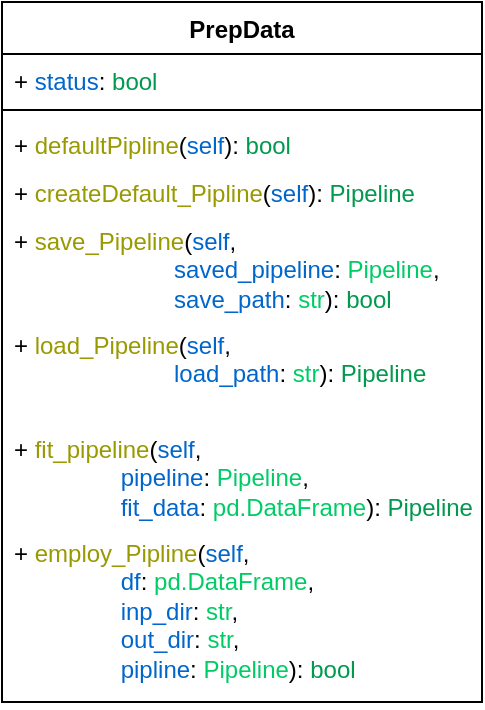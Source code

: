 <mxfile version="24.2.7" type="github" pages="2">
  <diagram name="Классы" id="oeacRI9C3uSAY6F9_cj7">
    <mxGraphModel dx="1149" dy="386" grid="1" gridSize="10" guides="1" tooltips="1" connect="1" arrows="1" fold="1" page="0" pageScale="1" pageWidth="827" pageHeight="1169" math="0" shadow="0">
      <root>
        <mxCell id="0" />
        <mxCell id="1" parent="0" />
        <mxCell id="sTNn3QOUkOK-6qHobLWH-20" value="PrepData" style="swimlane;fontStyle=1;align=center;verticalAlign=top;childLayout=stackLayout;horizontal=1;startSize=26;horizontalStack=0;resizeParent=1;resizeParentMax=0;resizeLast=0;collapsible=1;marginBottom=0;whiteSpace=wrap;html=1;" vertex="1" parent="1">
          <mxGeometry x="-400" y="40" width="240" height="350" as="geometry" />
        </mxCell>
        <mxCell id="sTNn3QOUkOK-6qHobLWH-25" value="+ &lt;font color=&quot;#0066cc&quot;&gt;status&lt;/font&gt;&lt;span style=&quot;background-color: initial;&quot;&gt;:&amp;nbsp;&lt;/span&gt;&lt;font style=&quot;background-color: initial;&quot; color=&quot;#00994d&quot;&gt;bool&lt;/font&gt;" style="text;strokeColor=none;fillColor=none;align=left;verticalAlign=top;spacingLeft=4;spacingRight=4;overflow=hidden;rotatable=0;points=[[0,0.5],[1,0.5]];portConstraint=eastwest;whiteSpace=wrap;html=1;" vertex="1" parent="sTNn3QOUkOK-6qHobLWH-20">
          <mxGeometry y="26" width="240" height="24" as="geometry" />
        </mxCell>
        <mxCell id="sTNn3QOUkOK-6qHobLWH-22" value="" style="line;strokeWidth=1;fillColor=none;align=left;verticalAlign=middle;spacingTop=-1;spacingLeft=3;spacingRight=3;rotatable=0;labelPosition=right;points=[];portConstraint=eastwest;strokeColor=inherit;" vertex="1" parent="sTNn3QOUkOK-6qHobLWH-20">
          <mxGeometry y="50" width="240" height="8" as="geometry" />
        </mxCell>
        <mxCell id="sTNn3QOUkOK-6qHobLWH-21" value="+ &lt;font color=&quot;#999900&quot;&gt;defaultPipline&lt;/font&gt;(&lt;font color=&quot;#0066cc&quot;&gt;self&lt;/font&gt;&lt;span style=&quot;background-color: initial;&quot;&gt;):&amp;nbsp;&lt;/span&gt;&lt;font style=&quot;background-color: initial;&quot; color=&quot;#00994d&quot;&gt;bool&lt;/font&gt;" style="text;strokeColor=none;fillColor=none;align=left;verticalAlign=top;spacingLeft=4;spacingRight=4;overflow=hidden;rotatable=0;points=[[0,0.5],[1,0.5]];portConstraint=eastwest;whiteSpace=wrap;html=1;" vertex="1" parent="sTNn3QOUkOK-6qHobLWH-20">
          <mxGeometry y="58" width="240" height="24" as="geometry" />
        </mxCell>
        <mxCell id="sTNn3QOUkOK-6qHobLWH-26" value="+ &lt;font color=&quot;#999900&quot;&gt;createDefault_Pipline&lt;/font&gt;(&lt;font color=&quot;#0066cc&quot;&gt;self&lt;/font&gt;&lt;span style=&quot;background-color: initial;&quot;&gt;):&amp;nbsp;&lt;/span&gt;&lt;font color=&quot;#00994d&quot;&gt;Pipeline&lt;/font&gt;" style="text;strokeColor=none;fillColor=none;align=left;verticalAlign=top;spacingLeft=4;spacingRight=4;overflow=hidden;rotatable=0;points=[[0,0.5],[1,0.5]];portConstraint=eastwest;whiteSpace=wrap;html=1;" vertex="1" parent="sTNn3QOUkOK-6qHobLWH-20">
          <mxGeometry y="82" width="240" height="24" as="geometry" />
        </mxCell>
        <mxCell id="sTNn3QOUkOK-6qHobLWH-23" value="+ &lt;font color=&quot;#999900&quot;&gt;save_Pipeline&lt;/font&gt;(&lt;font color=&quot;#0066cc&quot;&gt;self&lt;/font&gt;,&lt;div&gt;&lt;font color=&quot;#0066cc&quot;&gt;&lt;span style=&quot;white-space: pre;&quot;&gt;&#x9;&lt;/span&gt;&lt;span style=&quot;white-space: pre;&quot;&gt;&#x9;&lt;/span&gt;&lt;span style=&quot;white-space: pre;&quot;&gt;&#x9;&lt;/span&gt;saved_pipeline&lt;/font&gt;: &lt;font color=&quot;#00cc66&quot;&gt;Pipeline&lt;/font&gt;,&lt;div&gt;&lt;span style=&quot;white-space: pre;&quot;&gt;&#x9;&lt;/span&gt;&lt;span style=&quot;white-space: pre;&quot;&gt;&#x9;&lt;/span&gt;&lt;span style=&quot;white-space: pre;&quot;&gt;&#x9;&lt;/span&gt;&lt;span style=&quot;background-color: initial;&quot;&gt;&lt;font color=&quot;#0066cc&quot;&gt;save_path&lt;/font&gt;: &lt;font color=&quot;#00cc66&quot;&gt;str&lt;/font&gt;&lt;/span&gt;&lt;span style=&quot;background-color: initial;&quot;&gt;): &lt;font color=&quot;#00994d&quot;&gt;bool&lt;/font&gt;&lt;/span&gt;&lt;/div&gt;&lt;/div&gt;" style="text;strokeColor=none;fillColor=none;align=left;verticalAlign=top;spacingLeft=4;spacingRight=4;overflow=hidden;rotatable=0;points=[[0,0.5],[1,0.5]];portConstraint=eastwest;whiteSpace=wrap;html=1;" vertex="1" parent="sTNn3QOUkOK-6qHobLWH-20">
          <mxGeometry y="106" width="240" height="52" as="geometry" />
        </mxCell>
        <mxCell id="sTNn3QOUkOK-6qHobLWH-27" value="+ &lt;font color=&quot;#999900&quot;&gt;load_Pipeline&lt;/font&gt;(&lt;font color=&quot;#0066cc&quot;&gt;self&lt;/font&gt;,&lt;div&gt;&lt;font style=&quot;background-color: initial;&quot; color=&quot;#0066cc&quot;&gt;&lt;span style=&quot;white-space: pre;&quot;&gt;&#x9;&lt;/span&gt;&lt;span style=&quot;white-space: pre;&quot;&gt;&#x9;&lt;/span&gt;&lt;span style=&quot;white-space: pre;&quot;&gt;&#x9;&lt;/span&gt;load_path&lt;/font&gt;&lt;span style=&quot;background-color: initial;&quot;&gt;: &lt;/span&gt;&lt;font style=&quot;background-color: initial;&quot; color=&quot;#00cc66&quot;&gt;str&lt;/font&gt;&lt;span style=&quot;background-color: initial;&quot;&gt;):&amp;nbsp;&lt;/span&gt;&lt;span style=&quot;color: rgb(0, 153, 77); background-color: initial;&quot;&gt;Pipeline&lt;/span&gt;&lt;/div&gt;" style="text;strokeColor=none;fillColor=none;align=left;verticalAlign=top;spacingLeft=4;spacingRight=4;overflow=hidden;rotatable=0;points=[[0,0.5],[1,0.5]];portConstraint=eastwest;whiteSpace=wrap;html=1;" vertex="1" parent="sTNn3QOUkOK-6qHobLWH-20">
          <mxGeometry y="158" width="240" height="52" as="geometry" />
        </mxCell>
        <mxCell id="sTNn3QOUkOK-6qHobLWH-28" value="+ &lt;font color=&quot;#999900&quot;&gt;fit_pipeline&lt;/font&gt;(&lt;font color=&quot;#0066cc&quot;&gt;self&lt;/font&gt;,&lt;div&gt;&lt;font style=&quot;background-color: initial;&quot; color=&quot;#0066cc&quot;&gt;&lt;span style=&quot;white-space: pre;&quot;&gt;&#x9;&lt;/span&gt;&lt;span style=&quot;white-space: pre;&quot;&gt;&#x9;&lt;/span&gt;&lt;/font&gt;&lt;font color=&quot;#0066cc&quot;&gt;pipeline&lt;/font&gt;&lt;span style=&quot;background-color: initial;&quot;&gt;:&amp;nbsp;&lt;/span&gt;&lt;span style=&quot;background-color: initial;&quot;&gt;&lt;font color=&quot;#00cc66&quot;&gt;Pipeline&lt;/font&gt;&lt;/span&gt;&lt;span style=&quot;background-color: initial;&quot;&gt;,&lt;/span&gt;&lt;/div&gt;&lt;div&gt;&lt;font style=&quot;background-color: initial;&quot; color=&quot;#0066cc&quot;&gt;&lt;span style=&quot;white-space: pre;&quot;&gt;&#x9;&lt;/span&gt;&lt;span style=&quot;white-space: pre;&quot;&gt;&#x9;&lt;/span&gt;&lt;/font&gt;&lt;font color=&quot;#0066cc&quot;&gt;fit_data&lt;/font&gt;&lt;span style=&quot;background-color: initial;&quot;&gt;:&amp;nbsp;&lt;/span&gt;&lt;span style=&quot;background-color: initial;&quot;&gt;&lt;font color=&quot;#00cc66&quot;&gt;pd.DataFrame&lt;/font&gt;):&amp;nbsp;&lt;/span&gt;&lt;span style=&quot;color: rgb(0, 153, 77); background-color: initial;&quot;&gt;Pipeline&lt;/span&gt;&lt;/div&gt;" style="text;strokeColor=none;fillColor=none;align=left;verticalAlign=top;spacingLeft=4;spacingRight=4;overflow=hidden;rotatable=0;points=[[0,0.5],[1,0.5]];portConstraint=eastwest;whiteSpace=wrap;html=1;" vertex="1" parent="sTNn3QOUkOK-6qHobLWH-20">
          <mxGeometry y="210" width="240" height="52" as="geometry" />
        </mxCell>
        <mxCell id="sTNn3QOUkOK-6qHobLWH-29" value="+ &lt;font color=&quot;#999900&quot;&gt;employ_Pipline&lt;/font&gt;(&lt;font color=&quot;#0066cc&quot;&gt;self&lt;/font&gt;,&lt;div&gt;&lt;font style=&quot;background-color: initial;&quot; color=&quot;#0066cc&quot;&gt;&lt;span style=&quot;white-space: pre;&quot;&gt;&#x9;&lt;/span&gt;&lt;span style=&quot;white-space: pre;&quot;&gt;&#x9;&lt;/span&gt;&lt;/font&gt;&lt;font color=&quot;#0066cc&quot;&gt;df&lt;/font&gt;&lt;span style=&quot;background-color: initial;&quot;&gt;:&amp;nbsp;&lt;/span&gt;&lt;span style=&quot;background-color: initial;&quot;&gt;&lt;font color=&quot;#00cc66&quot;&gt;pd.DataFrame&lt;/font&gt;&lt;/span&gt;&lt;span style=&quot;background-color: initial;&quot;&gt;,&amp;nbsp;&lt;/span&gt;&lt;/div&gt;&lt;div&gt;&lt;font style=&quot;background-color: initial;&quot; color=&quot;#0066cc&quot;&gt;&lt;span style=&quot;white-space: pre;&quot;&gt;&#x9;&lt;/span&gt;&lt;span style=&quot;white-space: pre;&quot;&gt;&#x9;&lt;/span&gt;&lt;/font&gt;&lt;font color=&quot;#0066cc&quot;&gt;inp_dir&lt;/font&gt;&lt;span style=&quot;background-color: initial;&quot;&gt;:&amp;nbsp;&lt;/span&gt;&lt;span style=&quot;background-color: initial;&quot;&gt;&lt;font color=&quot;#00cc66&quot;&gt;str&lt;/font&gt;,&amp;nbsp;&lt;/span&gt;&lt;/div&gt;&lt;div&gt;&lt;font style=&quot;background-color: initial;&quot; color=&quot;#0066cc&quot;&gt;&lt;span style=&quot;white-space: pre;&quot;&gt;&#x9;&lt;/span&gt;&lt;span style=&quot;white-space: pre;&quot;&gt;&#x9;&lt;/span&gt;&lt;/font&gt;&lt;font color=&quot;#0066cc&quot;&gt;out_dir&lt;/font&gt;&lt;span style=&quot;background-color: initial;&quot;&gt;:&amp;nbsp;&lt;/span&gt;&lt;span style=&quot;background-color: initial;&quot;&gt;&lt;font color=&quot;#00cc66&quot;&gt;str&lt;/font&gt;,&amp;nbsp;&lt;/span&gt;&lt;/div&gt;&lt;div&gt;&lt;font style=&quot;background-color: initial;&quot; color=&quot;#0066cc&quot;&gt;&lt;span style=&quot;white-space: pre;&quot;&gt;&#x9;&lt;/span&gt;&lt;span style=&quot;white-space: pre;&quot;&gt;&#x9;&lt;/span&gt;&lt;/font&gt;&lt;font color=&quot;#0066cc&quot;&gt;pipline&lt;/font&gt;&lt;span style=&quot;background-color: initial;&quot;&gt;:&amp;nbsp;&lt;/span&gt;&lt;span style=&quot;background-color: initial;&quot;&gt;&lt;font color=&quot;#00cc66&quot;&gt;Pipeline&lt;/font&gt;):&amp;nbsp;&lt;/span&gt;&lt;span style=&quot;background-color: initial;&quot;&gt;&lt;font color=&quot;#00994d&quot;&gt;bool&lt;/font&gt;&lt;/span&gt;&lt;/div&gt;" style="text;strokeColor=none;fillColor=none;align=left;verticalAlign=top;spacingLeft=4;spacingRight=4;overflow=hidden;rotatable=0;points=[[0,0.5],[1,0.5]];portConstraint=eastwest;whiteSpace=wrap;html=1;" vertex="1" parent="sTNn3QOUkOK-6qHobLWH-20">
          <mxGeometry y="262" width="240" height="88" as="geometry" />
        </mxCell>
      </root>
    </mxGraphModel>
  </diagram>
  <diagram id="yHwgCoZqg0AxdPvR74w9" name="Алгорим">
    <mxGraphModel dx="920" dy="268" grid="1" gridSize="10" guides="1" tooltips="1" connect="1" arrows="1" fold="1" page="0" pageScale="1" pageWidth="827" pageHeight="1169" math="0" shadow="0">
      <root>
        <mxCell id="0" />
        <mxCell id="1" parent="0" />
        <mxCell id="GLhPutWw6htPnB1WFeUf-1" value="" style="rounded=1;whiteSpace=wrap;html=1;" vertex="1" parent="1">
          <mxGeometry x="-240" y="40" width="120" height="80" as="geometry" />
        </mxCell>
        <mxCell id="GLhPutWw6htPnB1WFeUf-2" value="" style="verticalLabelPosition=bottom;verticalAlign=top;html=1;strokeWidth=2;shape=mxgraph.arrows2.arrow;dy=0.6;dx=40;notch=0;" vertex="1" parent="1">
          <mxGeometry x="-320" y="62.5" width="70" height="35" as="geometry" />
        </mxCell>
      </root>
    </mxGraphModel>
  </diagram>
</mxfile>
